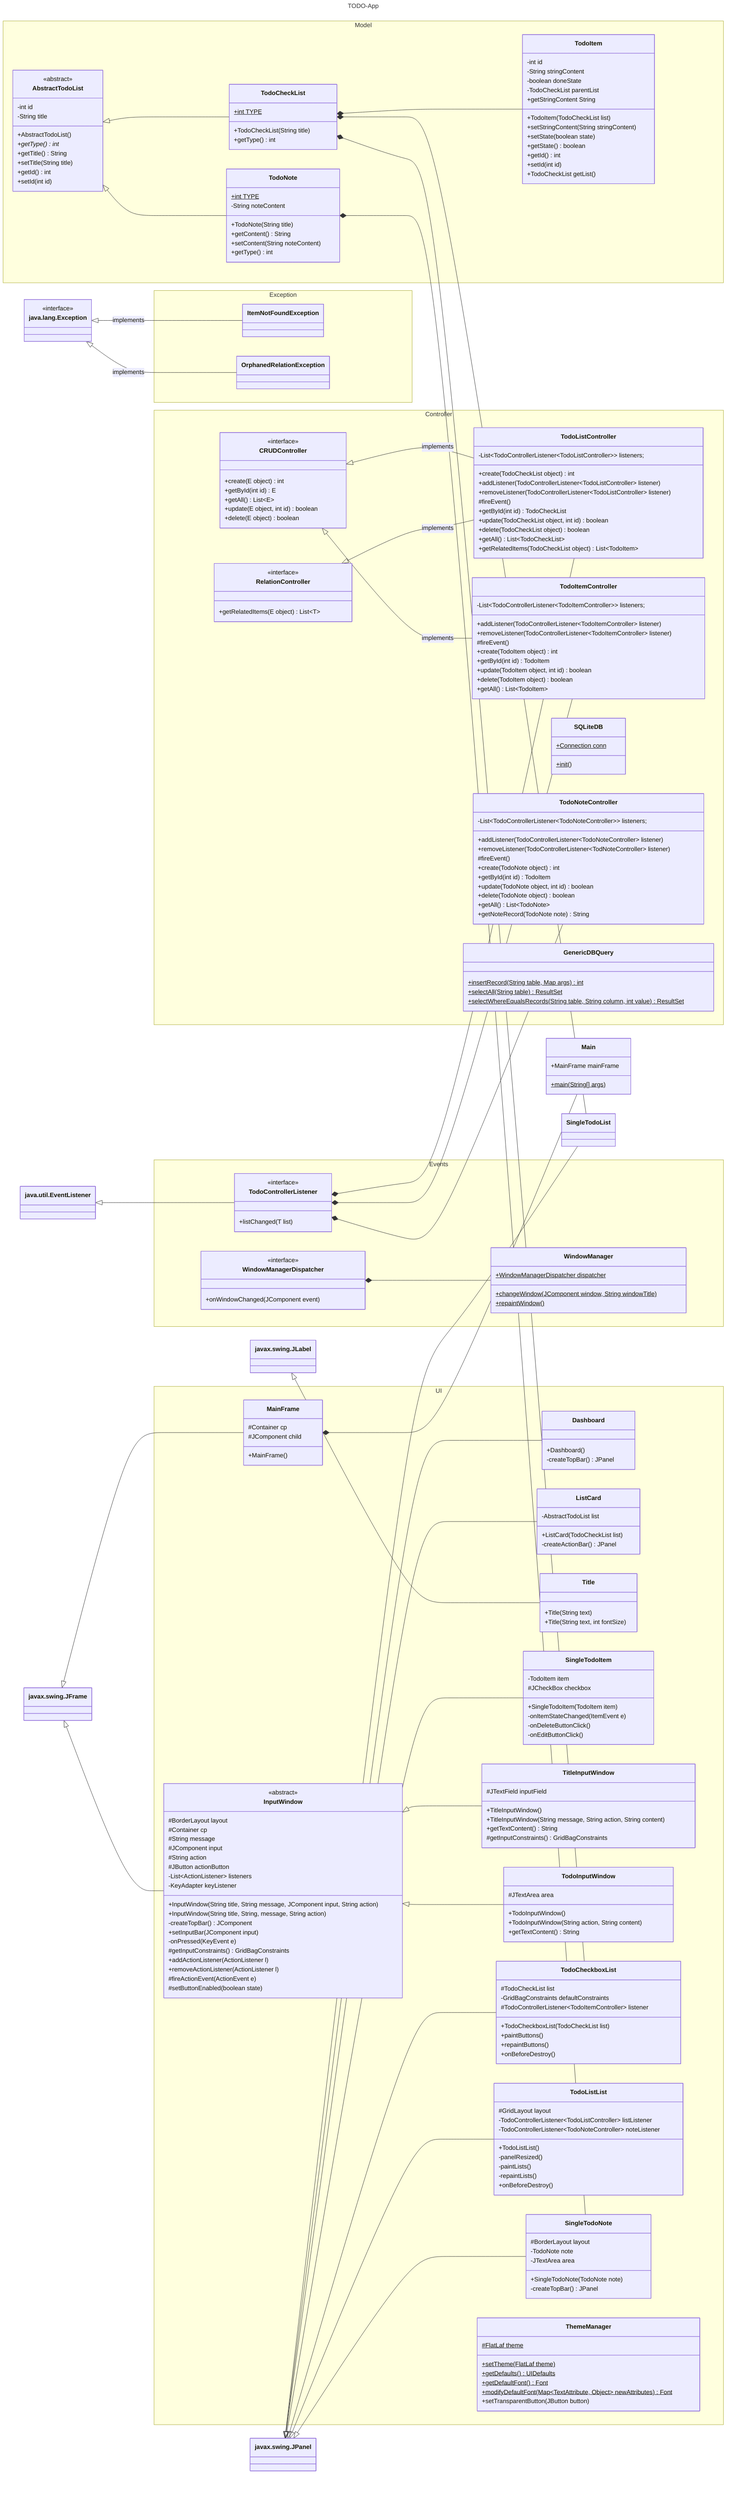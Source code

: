 ---
title: TODO-App
---
classDiagram
    direction LR
    CRUDController <|-- TodoListController : implements
    RelationController <|-- TodoListController : implements
    CRUDController <|-- TodoItemController : implements
    namespace Controller {
        class CRUDController~E~ {
            <<interface>>
            +create(E object) int
            +getById(int id) E
            +getAll() List~E~
            +update(E object, int id) boolean
            +delete(E object) boolean
        }
        class RelationController~E, T~ {
            <<interface>>
            +getRelatedItems(E object) List~T~
        }
        class SQLiteDB {
            +Connection conn$
            +init()$
        }
        class TodoListController {
            -List~TodoControllerListener~TodoListController~~ listeners;

            +create(TodoCheckList object) int
            +addListener(TodoControllerListener~TodoListController~ listener)
            +removeListener(TodoControllerListener~TodoListController~ listener)
            #fireEvent()
            +getById(int id) TodoCheckList
            +update(TodoCheckList object, int id) boolean
            +delete(TodoCheckList object) boolean
            +getAll() List~TodoCheckList~
            +getRelatedItems(TodoCheckList object) List~TodoItem~
        }
        class TodoItemController {
            
            -List~TodoControllerListener~TodoItemController~~ listeners;

            +addListener(TodoControllerListener~TodoItemController~ listener)
            +removeListener(TodoControllerListener~TodoItemController~ listener)
            #fireEvent()

            +create(TodoItem object) int
            +getById(int id) TodoItem
            +update(TodoItem object, int id) boolean
            +delete(TodoItem object) boolean
            +getAll() List~TodoItem~
        }

        class TodoNoteController {
            
            -List~TodoControllerListener~TodoNoteController~~ listeners;

            +addListener(TodoControllerListener~TodoNoteController~ listener)
            +removeListener(TodoControllerListener~TodNoteController~ listener)
            #fireEvent()

            +create(TodoNote object) int
            +getById(int id) TodoItem
            +update(TodoNote object, int id) boolean
            +delete(TodoNote object) boolean
            +getAll() List~TodoNote~

            +getNoteRecord(TodoNote note) String
        }

        class GenericDBQuery {
            +insertRecord(String table, Map<String, Object> args) int$
            +selectAll(String table) ResultSet$
            +selectWhereEqualsRecords(String table, String column, int value) ResultSet$
        }
    }
    TodoControllerListener *-- TodoListController
    TodoControllerListener *-- TodoNoteController
    TodoControllerListener *-- TodoItemController

    class EventListener["java.util.EventListener"]
    EventListener <|-- TodoControllerListener
    WindowManagerDispatcher *-- WindowManager
    namespace Events {
        class TodoControllerListener~T~ {
            <<interface>>
            +listChanged(T list)
        }
        class WindowManager {
            +WindowManagerDispatcher dispatcher$
            +changeWindow(JComponent window, String windowTitle)$
            +repaintWindow()$
        }
        class WindowManagerDispatcher {
            <<interface>>
            +onWindowChanged(JComponent event)
        }
    }
    class JavaException["java.lang.Exception"]  {
        <<interface>>
    }
    JavaException <|-- ItemNotFoundException : implements
    JavaException <|-- OrphanedRelationException : implements
    namespace Exception {
        class ItemNotFoundException
        class OrphanedRelationException
    }
    AbstractTodoList <|-- TodoCheckList
    AbstractTodoList <|-- TodoNote
    TodoCheckList *-- TodoItem
    namespace Model {
        class AbstractTodoList {
            <<abstract>>
            -int id
            -String title

            +AbstractTodoList()
            +getType() int*
            +getTitle() String
            +setTitle(String title)
            +getId() int
            +setId(int id)
        }
        class TodoCheckList {
            +int TYPE$
            +TodoCheckList(String title)
            +getType() int
        }
        class TodoItem {
            -int id
            -String stringContent
            -boolean doneState
            -TodoCheckList parentList

            +TodoItem(TodoCheckList list)
            +setStringContent(String stringContent)
            +getStringContent String
            +setState(boolean state)
            +getState() boolean
            +getId() int
            +setId(int id)
            +TodoCheckList getList()
        }
        class TodoNote {
            +int TYPE$
            -String noteContent

            +TodoNote(String title)
            +getContent() String
            +setContent(String noteContent)
            +getType() int
        }
    }
    class JPanel["javax.swing.JPanel"]
    class JFrame["javax.swing.JFrame"]
    class JPanel["javax.swing.JPanel"]
    class JLabel["javax.swing.JLabel"]
    JPanel <|-- Dashboard
    JFrame <|-- MainFrame
    JFrame <|-- InputWindow
    JPanel <|-- ListCard
    JLabel <|-- Title
    JPanel <|-- SingleTodoItem
    MainFrame *-- Main
    InputWindow <|-- TitleInputWindow
    InputWindow <|-- TodoInputWindow
    JPanel <|-- TodoCheckboxList
    TodoCheckList *-- TodoCheckboxList
    JPanel <|-- TodoListList
    TodoCheckList *-- SingleTodoList
    TodoNote *-- SingleTodoNote
    JPanel <|-- SingleTodoList
    JPanel <|-- SingleTodoNote
    namespace UI {
        class Dashboard {
            +Dashboard()

            -createTopBar() JPanel
        }
        class MainFrame {
            #Container cp
            #JComponent child

            +MainFrame()
        }
        class InputWindow {
            <<abstract>>
            #BorderLayout layout
            #Container cp
            #String message
            #JComponent input
            #String action
            #JButton actionButton
            -List~ActionListener~ listeners
            -KeyAdapter keyListener

            +InputWindow(String title, String message, JComponent input, String action)
            +InputWindow(String title, String, message, String action)
            -createTopBar() JComponent
            +setInputBar(JComponent input)
            -onPressed(KeyEvent e)
            #getInputConstraints() GridBagConstraints

            +addActionListener(ActionListener l)
            +removeActionListener(ActionListener l)
            #fireActionEvent(ActionEvent e)
            #setButtonEnabled(boolean state)
        }
        class ListCard {
            -AbstractTodoList list

            +ListCard(TodoCheckList list)
            -createActionBar() JPanel
        }
        class SingleTodoItem {
            -TodoItem item
            #JCheckBox checkbox

            +SingleTodoItem(TodoItem item)
            -onItemStateChanged(ItemEvent e)
            -onDeleteButtonClick()
            -onEditButtonClick()
        }
        class SingleTodoNote {
            #BorderLayout layout
            -TodoNote note
            -JTextArea area

            +SingleTodoNote(TodoNote note)
            -createTopBar() JPanel
        }
        class Title {
            +Title(String text)
            +Title(String text, int fontSize)
        }
        class TitleInputWindow {
            #JTextField inputField
            +TitleInputWindow()
            +TitleInputWindow(String message, String action, String content)
            +getTextContent() String
            #getInputConstraints() GridBagConstraints
        }
        class TodoCheckboxList {
            #TodoCheckList list
            -GridBagConstraints defaultConstraints
            #TodoControllerListener~TodoItemController~ listener
            +TodoCheckboxList(TodoCheckList list)
            +paintButtons()
            +repaintButtons()
            +onBeforeDestroy()
        }
        class TodoInputWindow {
            #JTextArea area
            +TodoInputWindow()
            +TodoInputWindow(String action, String content)
            +getTextContent() String
        }
        class ThemeManager {
            #FlatLaf theme$

            +setTheme(FlatLaf theme)$
            +getDefaults() UIDefaults$
            +getDefaultFont() Font$
            +modifyDefaultFont(Map~TextAttribute, Object~ newAttributes) Font$
            +setTransparentButton(JButton button)
        }
        class TodoListList {
            #GridLayout layout
            -TodoControllerListener~TodoListController~ listListener
            -TodoControllerListener~TodoNoteController~ noteListener

            +TodoListList()
            -panelResized()
            -paintLists()
            -repaintLists()
            +onBeforeDestroy()
        }
    }
    class Main {
        +MainFrame mainFrame
        +main(String[] args)$
    }